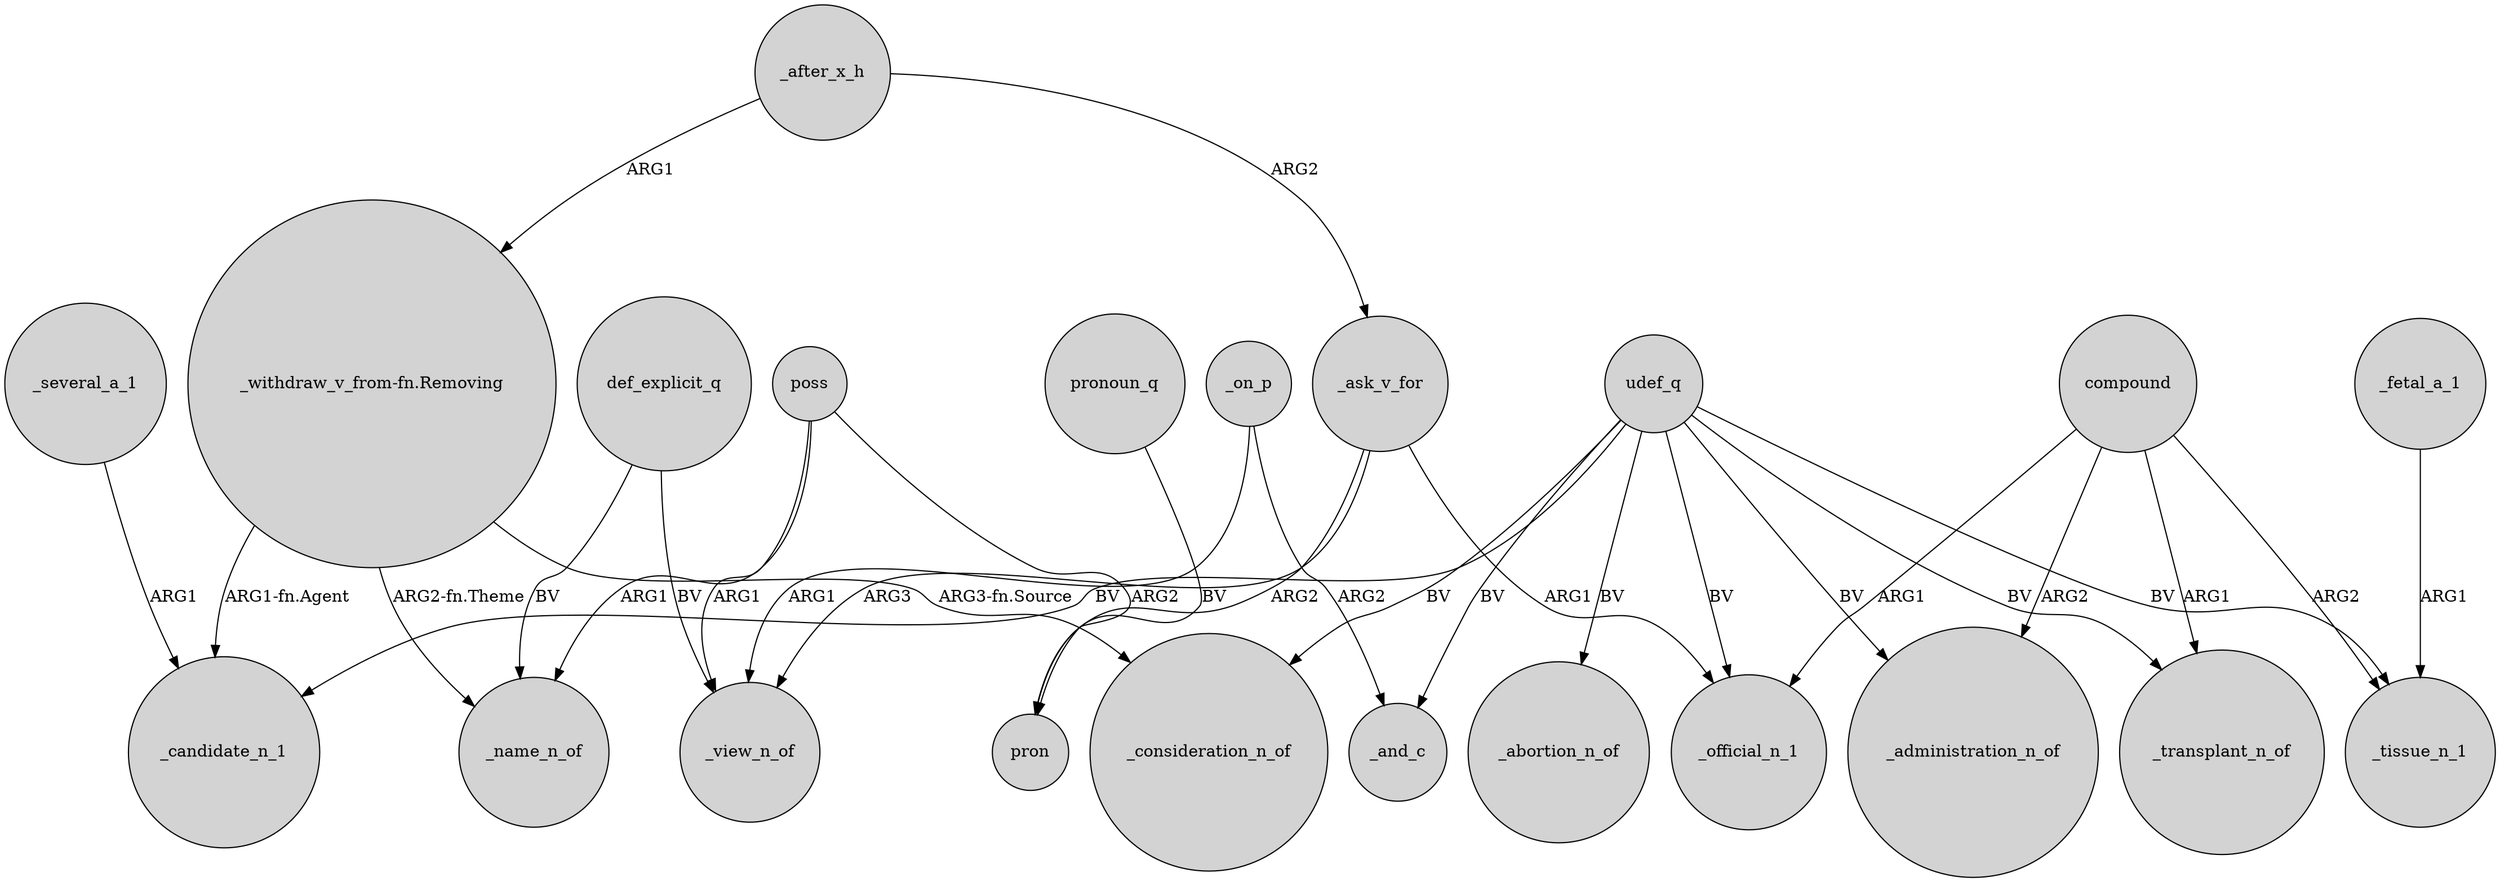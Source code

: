 digraph {
	node [shape=circle style=filled]
	udef_q -> _consideration_n_of [label=BV]
	udef_q -> _administration_n_of [label=BV]
	compound -> _transplant_n_of [label=ARG1]
	_after_x_h -> _ask_v_for [label=ARG2]
	poss -> pron [label=ARG2]
	_several_a_1 -> _candidate_n_1 [label=ARG1]
	_fetal_a_1 -> _tissue_n_1 [label=ARG1]
	"_withdraw_v_from-fn.Removing" -> _name_n_of [label="ARG2-fn.Theme"]
	"_withdraw_v_from-fn.Removing" -> _candidate_n_1 [label="ARG1-fn.Agent"]
	compound -> _administration_n_of [label=ARG2]
	_on_p -> _view_n_of [label=ARG1]
	udef_q -> _tissue_n_1 [label=BV]
	poss -> _view_n_of [label=ARG1]
	_ask_v_for -> pron [label=ARG2]
	pronoun_q -> pron [label=BV]
	udef_q -> _official_n_1 [label=BV]
	_ask_v_for -> _view_n_of [label=ARG3]
	def_explicit_q -> _view_n_of [label=BV]
	_ask_v_for -> _official_n_1 [label=ARG1]
	compound -> _tissue_n_1 [label=ARG2]
	poss -> _name_n_of [label=ARG1]
	_after_x_h -> "_withdraw_v_from-fn.Removing" [label=ARG1]
	"_withdraw_v_from-fn.Removing" -> _consideration_n_of [label="ARG3-fn.Source"]
	compound -> _official_n_1 [label=ARG1]
	_on_p -> _and_c [label=ARG2]
	udef_q -> _abortion_n_of [label=BV]
	udef_q -> _transplant_n_of [label=BV]
	udef_q -> _and_c [label=BV]
	udef_q -> _candidate_n_1 [label=BV]
	def_explicit_q -> _name_n_of [label=BV]
}
